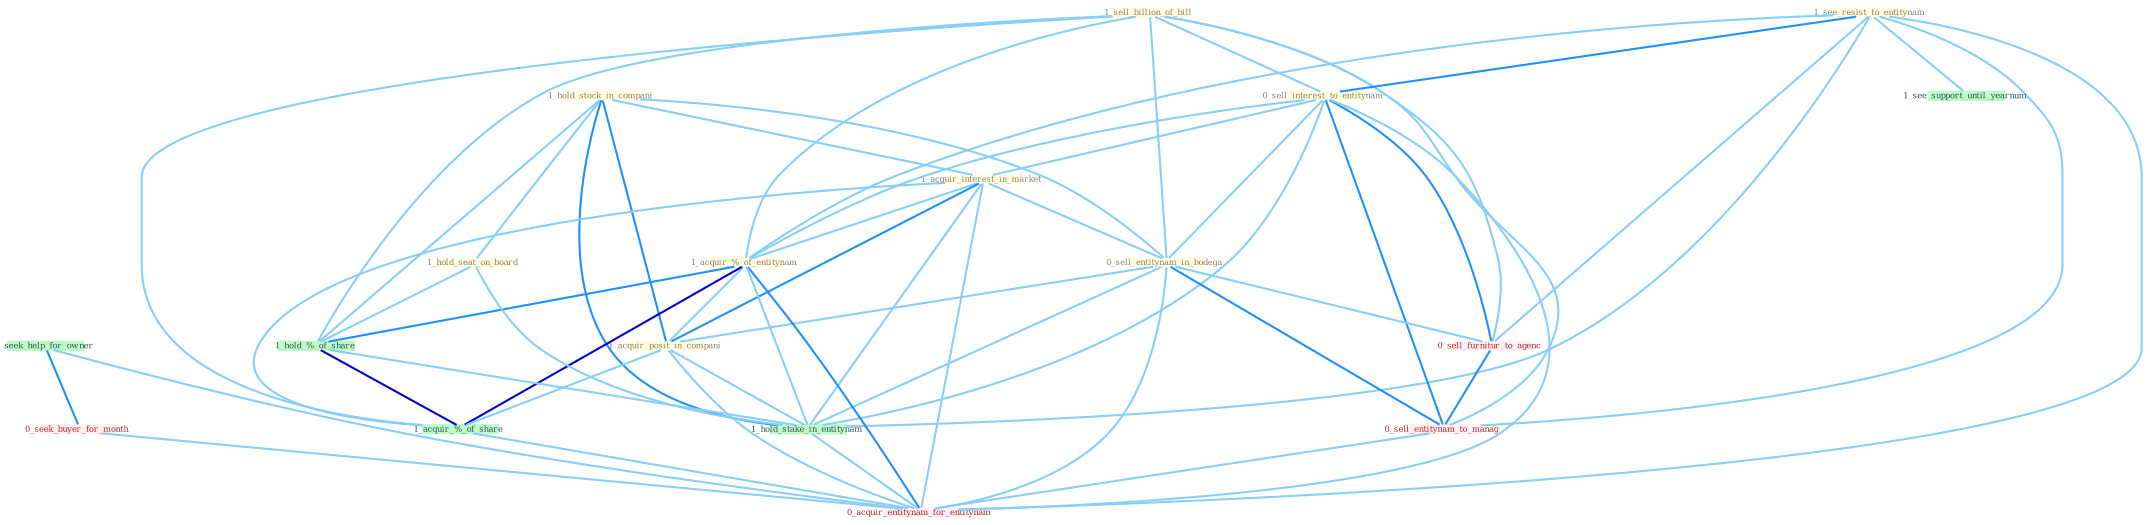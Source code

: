Graph G{ 
    node
    [shape=polygon,style=filled,width=.5,height=.06,color="#BDFCC9",fixedsize=true,fontsize=4,
    fontcolor="#2f4f4f"];
    {node
    [color="#ffffe0", fontcolor="#8b7d6b"] "1_sell_billion_of_bill " "1_see_resist_to_entitynam " "1_hold_stock_in_compani " "0_sell_interest_to_entitynam " "1_acquir_interest_in_market " "0_sell_entitynam_in_bodega " "1_acquir_%_of_entitynam " "1_acquir_posit_in_compani " "1_hold_seat_on_board "}
{node [color="#fff0f5", fontcolor="#b22222"] "0_seek_buyer_for_month " "0_sell_furnitur_to_agenc " "0_sell_entitynam_to_manag " "0_acquir_entitynam_for_entitynam "}
edge [color="#B0E2FF"];

	"1_sell_billion_of_bill " -- "0_sell_interest_to_entitynam " [w="1", color="#87cefa" ];
	"1_sell_billion_of_bill " -- "0_sell_entitynam_in_bodega " [w="1", color="#87cefa" ];
	"1_sell_billion_of_bill " -- "1_acquir_%_of_entitynam " [w="1", color="#87cefa" ];
	"1_sell_billion_of_bill " -- "1_hold_%_of_share " [w="1", color="#87cefa" ];
	"1_sell_billion_of_bill " -- "1_acquir_%_of_share " [w="1", color="#87cefa" ];
	"1_sell_billion_of_bill " -- "0_sell_furnitur_to_agenc " [w="1", color="#87cefa" ];
	"1_sell_billion_of_bill " -- "0_sell_entitynam_to_manag " [w="1", color="#87cefa" ];
	"1_see_resist_to_entitynam " -- "0_sell_interest_to_entitynam " [w="2", color="#1e90ff" , len=0.8];
	"1_see_resist_to_entitynam " -- "1_acquir_%_of_entitynam " [w="1", color="#87cefa" ];
	"1_see_resist_to_entitynam " -- "1_hold_stake_in_entitynam " [w="1", color="#87cefa" ];
	"1_see_resist_to_entitynam " -- "1_see_support_until_yearnum " [w="1", color="#87cefa" ];
	"1_see_resist_to_entitynam " -- "0_sell_furnitur_to_agenc " [w="1", color="#87cefa" ];
	"1_see_resist_to_entitynam " -- "0_sell_entitynam_to_manag " [w="1", color="#87cefa" ];
	"1_see_resist_to_entitynam " -- "0_acquir_entitynam_for_entitynam " [w="1", color="#87cefa" ];
	"1_hold_stock_in_compani " -- "1_acquir_interest_in_market " [w="1", color="#87cefa" ];
	"1_hold_stock_in_compani " -- "0_sell_entitynam_in_bodega " [w="1", color="#87cefa" ];
	"1_hold_stock_in_compani " -- "1_acquir_posit_in_compani " [w="2", color="#1e90ff" , len=0.8];
	"1_hold_stock_in_compani " -- "1_hold_seat_on_board " [w="1", color="#87cefa" ];
	"1_hold_stock_in_compani " -- "1_hold_%_of_share " [w="1", color="#87cefa" ];
	"1_hold_stock_in_compani " -- "1_hold_stake_in_entitynam " [w="2", color="#1e90ff" , len=0.8];
	"0_sell_interest_to_entitynam " -- "1_acquir_interest_in_market " [w="1", color="#87cefa" ];
	"0_sell_interest_to_entitynam " -- "0_sell_entitynam_in_bodega " [w="1", color="#87cefa" ];
	"0_sell_interest_to_entitynam " -- "1_acquir_%_of_entitynam " [w="1", color="#87cefa" ];
	"0_sell_interest_to_entitynam " -- "1_hold_stake_in_entitynam " [w="1", color="#87cefa" ];
	"0_sell_interest_to_entitynam " -- "0_sell_furnitur_to_agenc " [w="2", color="#1e90ff" , len=0.8];
	"0_sell_interest_to_entitynam " -- "0_sell_entitynam_to_manag " [w="2", color="#1e90ff" , len=0.8];
	"0_sell_interest_to_entitynam " -- "0_acquir_entitynam_for_entitynam " [w="1", color="#87cefa" ];
	"1_acquir_interest_in_market " -- "0_sell_entitynam_in_bodega " [w="1", color="#87cefa" ];
	"1_acquir_interest_in_market " -- "1_acquir_%_of_entitynam " [w="1", color="#87cefa" ];
	"1_acquir_interest_in_market " -- "1_acquir_posit_in_compani " [w="2", color="#1e90ff" , len=0.8];
	"1_acquir_interest_in_market " -- "1_hold_stake_in_entitynam " [w="1", color="#87cefa" ];
	"1_acquir_interest_in_market " -- "1_acquir_%_of_share " [w="1", color="#87cefa" ];
	"1_acquir_interest_in_market " -- "0_acquir_entitynam_for_entitynam " [w="1", color="#87cefa" ];
	"0_sell_entitynam_in_bodega " -- "1_acquir_posit_in_compani " [w="1", color="#87cefa" ];
	"0_sell_entitynam_in_bodega " -- "1_hold_stake_in_entitynam " [w="1", color="#87cefa" ];
	"0_sell_entitynam_in_bodega " -- "0_sell_furnitur_to_agenc " [w="1", color="#87cefa" ];
	"0_sell_entitynam_in_bodega " -- "0_sell_entitynam_to_manag " [w="2", color="#1e90ff" , len=0.8];
	"0_sell_entitynam_in_bodega " -- "0_acquir_entitynam_for_entitynam " [w="1", color="#87cefa" ];
	"1_acquir_%_of_entitynam " -- "1_acquir_posit_in_compani " [w="1", color="#87cefa" ];
	"1_acquir_%_of_entitynam " -- "1_hold_%_of_share " [w="2", color="#1e90ff" , len=0.8];
	"1_acquir_%_of_entitynam " -- "1_hold_stake_in_entitynam " [w="1", color="#87cefa" ];
	"1_acquir_%_of_entitynam " -- "1_acquir_%_of_share " [w="3", color="#0000cd" , len=0.6];
	"1_acquir_%_of_entitynam " -- "0_acquir_entitynam_for_entitynam " [w="2", color="#1e90ff" , len=0.8];
	"1_acquir_posit_in_compani " -- "1_hold_stake_in_entitynam " [w="1", color="#87cefa" ];
	"1_acquir_posit_in_compani " -- "1_acquir_%_of_share " [w="1", color="#87cefa" ];
	"1_acquir_posit_in_compani " -- "0_acquir_entitynam_for_entitynam " [w="1", color="#87cefa" ];
	"1_hold_seat_on_board " -- "1_hold_%_of_share " [w="1", color="#87cefa" ];
	"1_hold_seat_on_board " -- "1_hold_stake_in_entitynam " [w="1", color="#87cefa" ];
	"1_hold_%_of_share " -- "1_hold_stake_in_entitynam " [w="1", color="#87cefa" ];
	"1_hold_%_of_share " -- "1_acquir_%_of_share " [w="3", color="#0000cd" , len=0.6];
	"1_hold_stake_in_entitynam " -- "0_acquir_entitynam_for_entitynam " [w="1", color="#87cefa" ];
	"1_seek_help_for_owner " -- "0_seek_buyer_for_month " [w="2", color="#1e90ff" , len=0.8];
	"1_seek_help_for_owner " -- "0_acquir_entitynam_for_entitynam " [w="1", color="#87cefa" ];
	"0_seek_buyer_for_month " -- "0_acquir_entitynam_for_entitynam " [w="1", color="#87cefa" ];
	"1_acquir_%_of_share " -- "0_acquir_entitynam_for_entitynam " [w="1", color="#87cefa" ];
	"0_sell_furnitur_to_agenc " -- "0_sell_entitynam_to_manag " [w="2", color="#1e90ff" , len=0.8];
	"0_sell_entitynam_to_manag " -- "0_acquir_entitynam_for_entitynam " [w="1", color="#87cefa" ];
}